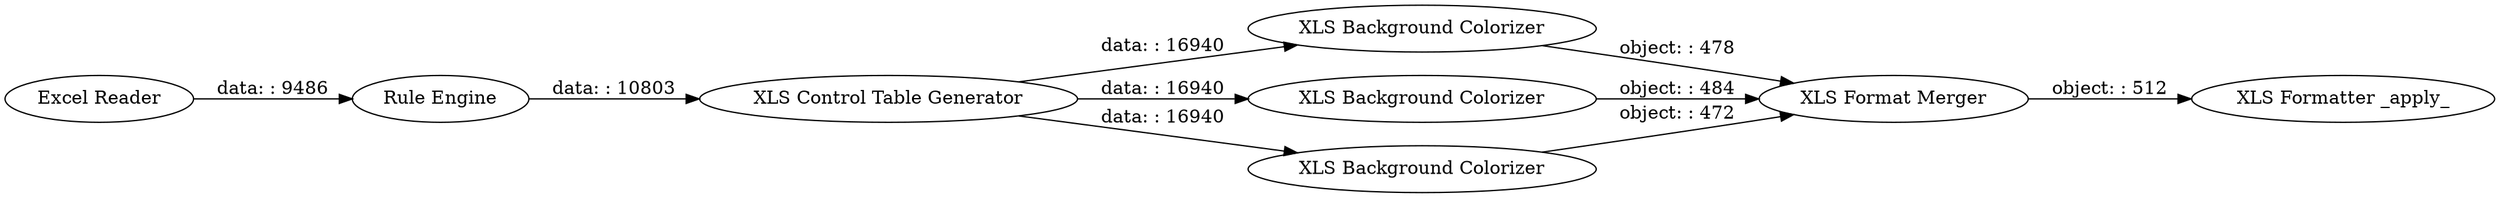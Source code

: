 digraph {
	"-852125981931553536_10" [label="XLS Formatter _apply_"]
	"-852125981931553536_8" [label="XLS Format Merger"]
	"-852125981931553536_2" [label="Rule Engine"]
	"-852125981931553536_5" [label="XLS Background Colorizer"]
	"-852125981931553536_4" [label="XLS Background Colorizer"]
	"-852125981931553536_3" [label="XLS Control Table Generator"]
	"-852125981931553536_6" [label="XLS Background Colorizer"]
	"-852125981931553536_1" [label="Excel Reader"]
	"-852125981931553536_3" -> "-852125981931553536_4" [label="data: : 16940"]
	"-852125981931553536_1" -> "-852125981931553536_2" [label="data: : 9486"]
	"-852125981931553536_8" -> "-852125981931553536_10" [label="object: : 512"]
	"-852125981931553536_5" -> "-852125981931553536_8" [label="object: : 478"]
	"-852125981931553536_6" -> "-852125981931553536_8" [label="object: : 472"]
	"-852125981931553536_3" -> "-852125981931553536_6" [label="data: : 16940"]
	"-852125981931553536_2" -> "-852125981931553536_3" [label="data: : 10803"]
	"-852125981931553536_3" -> "-852125981931553536_5" [label="data: : 16940"]
	"-852125981931553536_4" -> "-852125981931553536_8" [label="object: : 484"]
	rankdir=LR
}
